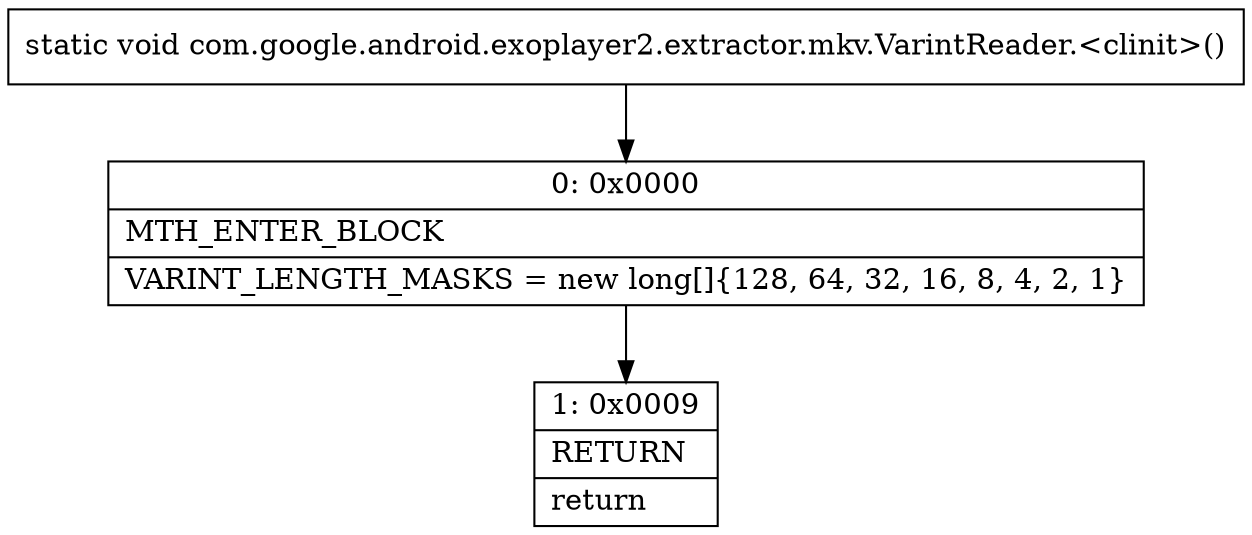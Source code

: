 digraph "CFG forcom.google.android.exoplayer2.extractor.mkv.VarintReader.\<clinit\>()V" {
Node_0 [shape=record,label="{0\:\ 0x0000|MTH_ENTER_BLOCK\l|VARINT_LENGTH_MASKS = new long[]\{128, 64, 32, 16, 8, 4, 2, 1\}\l}"];
Node_1 [shape=record,label="{1\:\ 0x0009|RETURN\l|return\l}"];
MethodNode[shape=record,label="{static void com.google.android.exoplayer2.extractor.mkv.VarintReader.\<clinit\>() }"];
MethodNode -> Node_0;
Node_0 -> Node_1;
}


